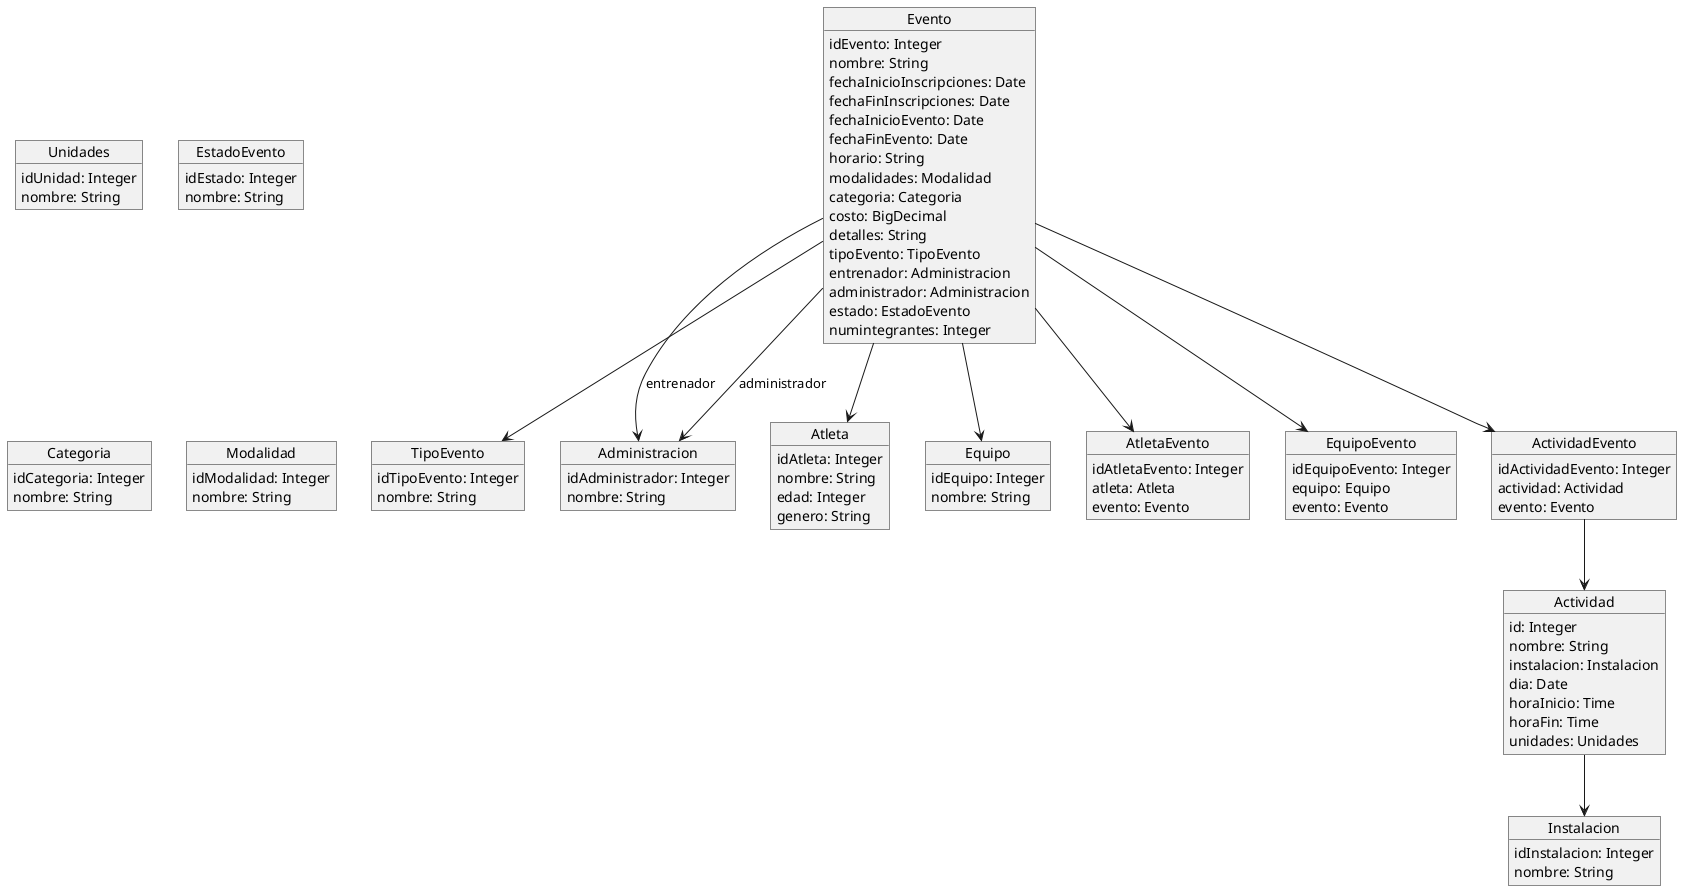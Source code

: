 @startuml
object Evento {
  idEvento: Integer
  nombre: String
  fechaInicioInscripciones: Date
  fechaFinInscripciones: Date
  fechaInicioEvento: Date
  fechaFinEvento: Date
  horario: String
  modalidades: Modalidad
  categoria: Categoria
  costo: BigDecimal
  detalles: String
  tipoEvento: TipoEvento
  entrenador: Administracion
  administrador: Administracion
  estado: EstadoEvento
  numintegrantes: Integer
}

object Actividad {
  id: Integer
  nombre: String
  instalacion: Instalacion
  dia: Date
  horaInicio: Time
  horaFin: Time
  unidades: Unidades
}

object TipoEvento {
  idTipoEvento: Integer
  nombre: String
}

object Administracion {
  idAdministrador: Integer
  nombre: String
}

object Instalacion {
  idInstalacion: Integer
  nombre: String
}

object Unidades {
  idUnidad: Integer
  nombre: String
}

object EstadoEvento {
  idEstado: Integer
  nombre: String
}

object Categoria {
  idCategoria: Integer
  nombre: String
}

object Modalidad {
  idModalidad: Integer
  nombre: String
}

object Atleta {
  idAtleta: Integer
  nombre: String
  edad: Integer
  genero: String
}

object Equipo {
  idEquipo: Integer
  nombre: String
}

object AtletaEvento {
  idAtletaEvento: Integer
  atleta: Atleta
  evento: Evento
}

object EquipoEvento {
  idEquipoEvento: Integer
  equipo: Equipo
  evento: Evento
}

object ActividadEvento {
  idActividadEvento: Integer
  actividad: Actividad
  evento: Evento
}

Evento --> TipoEvento
Evento --> Administracion : entrenador
Evento --> Administracion : administrador
Evento --> Atleta
Evento --> Equipo
Evento --> AtletaEvento
Evento --> EquipoEvento
Evento --> ActividadEvento
ActividadEvento --> Actividad
Actividad --> Instalacion
@enduml